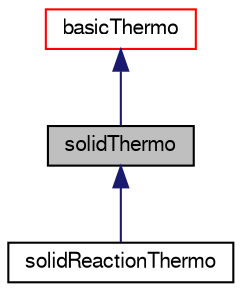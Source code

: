 digraph "solidThermo"
{
  bgcolor="transparent";
  edge [fontname="FreeSans",fontsize="10",labelfontname="FreeSans",labelfontsize="10"];
  node [fontname="FreeSans",fontsize="10",shape=record];
  Node0 [label="solidThermo",height=0.2,width=0.4,color="black", fillcolor="grey75", style="filled", fontcolor="black"];
  Node1 -> Node0 [dir="back",color="midnightblue",fontsize="10",style="solid",fontname="FreeSans"];
  Node1 [label="basicThermo",height=0.2,width=0.4,color="red",URL="$a29734.html",tooltip="Abstract base-class for fluid and solid thermodynamic properties. "];
  Node0 -> Node18 [dir="back",color="midnightblue",fontsize="10",style="solid",fontname="FreeSans"];
  Node18 [label="solidReactionThermo",height=0.2,width=0.4,color="black",URL="$a30222.html",tooltip="Foam::solidReactionThermo. "];
}
